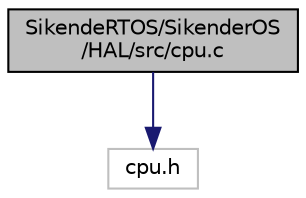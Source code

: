 digraph "SikendeRTOS/SikenderOS/HAL/src/cpu.c"
{
 // LATEX_PDF_SIZE
  edge [fontname="Helvetica",fontsize="10",labelfontname="Helvetica",labelfontsize="10"];
  node [fontname="Helvetica",fontsize="10",shape=record];
  Node1 [label="SikendeRTOS/SikenderOS\l/HAL/src/cpu.c",height=0.2,width=0.4,color="black", fillcolor="grey75", style="filled", fontcolor="black",tooltip="Contains CPU Initializations and Register definition (this is example bc project uses legacy register..."];
  Node1 -> Node2 [color="midnightblue",fontsize="10",style="solid",fontname="Helvetica"];
  Node2 [label="cpu.h",height=0.2,width=0.4,color="grey75", fillcolor="white", style="filled",tooltip=" "];
}
